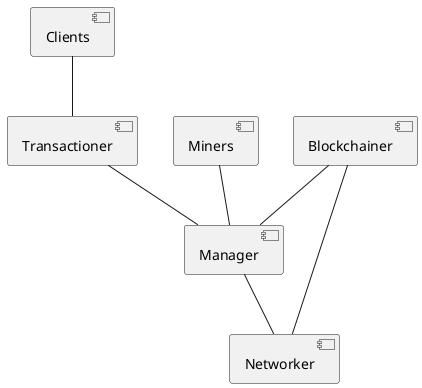 @startuml
component Manager
component Networker
component Transactioner
component Miners
component Clients
component Blockchainer

Clients -- Transactioner
Transactioner -- Manager
Manager -- Networker
Blockchainer -- Manager
Blockchainer -- Networker

Miners -- Manager
@enduml